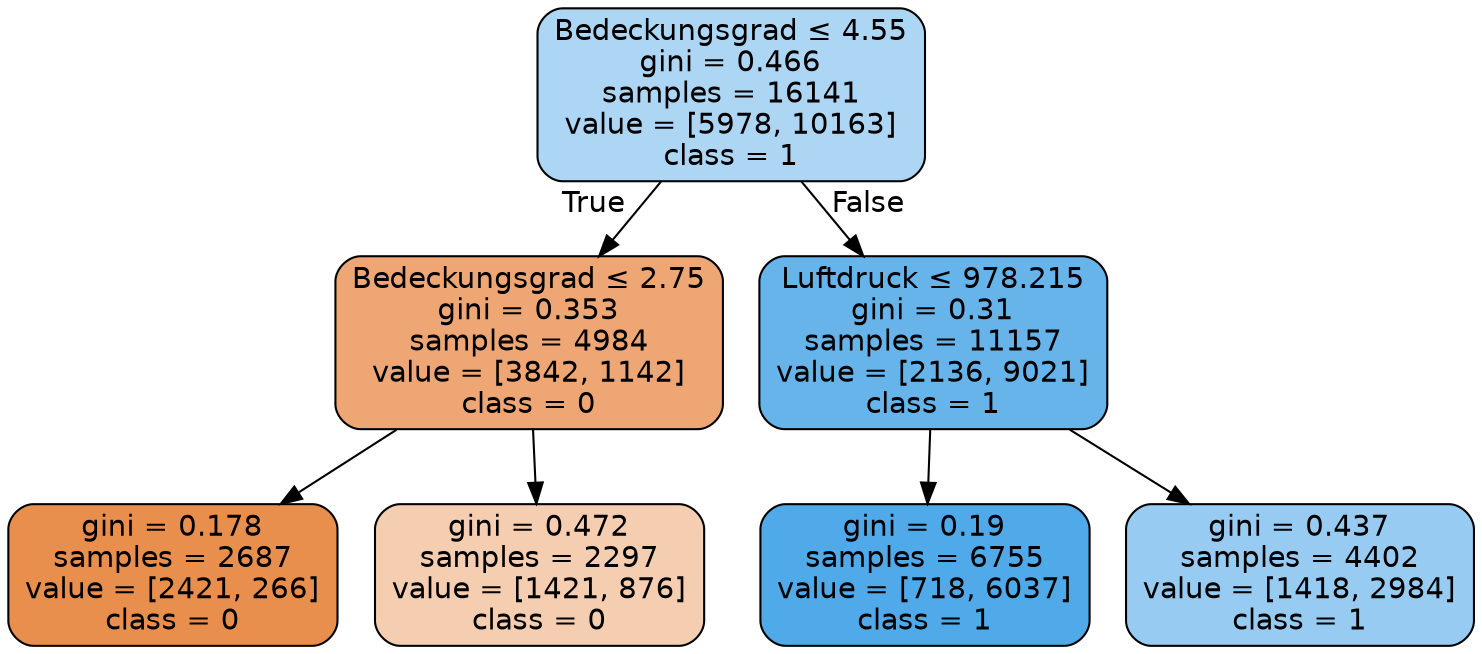 digraph Tree {
node [shape=box, style="filled, rounded", color="black", fontname=helvetica] ;
edge [fontname=helvetica] ;
0 [label=<Bedeckungsgrad &le; 4.55<br/>gini = 0.466<br/>samples = 16141<br/>value = [5978, 10163]<br/>class = 1>, fillcolor="#399de569"] ;
1 [label=<Bedeckungsgrad &le; 2.75<br/>gini = 0.353<br/>samples = 4984<br/>value = [3842, 1142]<br/>class = 0>, fillcolor="#e58139b3"] ;
0 -> 1 [labeldistance=2.5, labelangle=45, headlabel="True"] ;
2 [label=<gini = 0.178<br/>samples = 2687<br/>value = [2421, 266]<br/>class = 0>, fillcolor="#e58139e3"] ;
1 -> 2 ;
3 [label=<gini = 0.472<br/>samples = 2297<br/>value = [1421, 876]<br/>class = 0>, fillcolor="#e5813962"] ;
1 -> 3 ;
4 [label=<Luftdruck &le; 978.215<br/>gini = 0.31<br/>samples = 11157<br/>value = [2136, 9021]<br/>class = 1>, fillcolor="#399de5c3"] ;
0 -> 4 [labeldistance=2.5, labelangle=-45, headlabel="False"] ;
5 [label=<gini = 0.19<br/>samples = 6755<br/>value = [718, 6037]<br/>class = 1>, fillcolor="#399de5e1"] ;
4 -> 5 ;
6 [label=<gini = 0.437<br/>samples = 4402<br/>value = [1418, 2984]<br/>class = 1>, fillcolor="#399de586"] ;
4 -> 6 ;
}